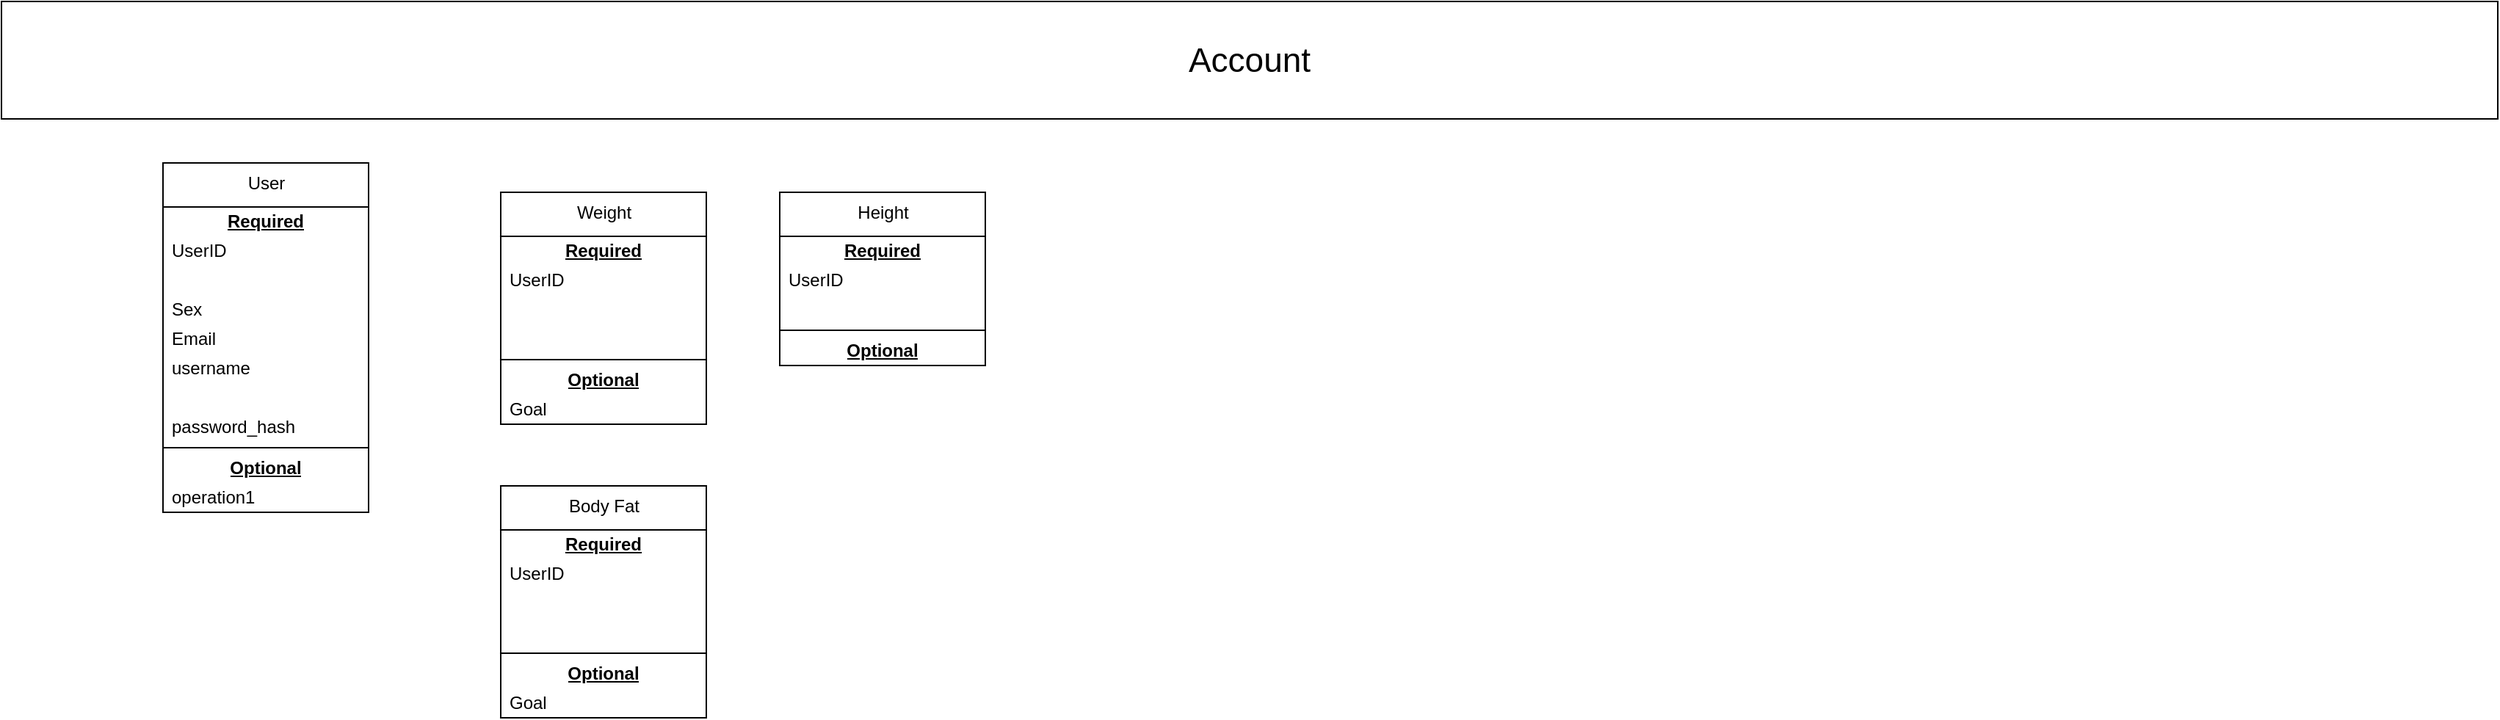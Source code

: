 <mxfile>
    <diagram id="tOQ1vpuITn7Qi8jTR4CR" name="Page-1">
        <mxGraphModel dx="1835" dy="1139" grid="1" gridSize="10" guides="1" tooltips="1" connect="1" arrows="1" fold="1" page="1" pageScale="1" pageWidth="1700" pageHeight="1100" math="0" shadow="0">
            <root>
                <mxCell id="0"/>
                <mxCell id="1" parent="0"/>
                <mxCell id="2" value="User" style="swimlane;fontStyle=0;align=center;verticalAlign=top;childLayout=stackLayout;horizontal=1;startSize=30;horizontalStack=0;resizeParent=1;resizeParentMax=0;resizeLast=0;collapsible=0;marginBottom=0;html=1;" vertex="1" parent="1">
                    <mxGeometry x="110" y="110" width="140" height="238" as="geometry"/>
                </mxCell>
                <mxCell id="3" value="&lt;b&gt;&lt;u&gt;Required&lt;/u&gt;&lt;/b&gt;" style="text;html=1;strokeColor=none;fillColor=none;align=center;verticalAlign=middle;spacingLeft=4;spacingRight=4;overflow=hidden;rotatable=0;points=[[0,0.5],[1,0.5]];portConstraint=eastwest;" vertex="1" parent="2">
                    <mxGeometry y="30" width="140" height="20" as="geometry"/>
                </mxCell>
                <mxCell id="14" value="UserID" style="text;html=1;strokeColor=none;fillColor=none;align=left;verticalAlign=middle;spacingLeft=4;spacingRight=4;overflow=hidden;rotatable=0;points=[[0,0.5],[1,0.5]];portConstraint=eastwest;" vertex="1" parent="2">
                    <mxGeometry y="50" width="140" height="20" as="geometry"/>
                </mxCell>
                <mxCell id="5" value="&lt;font color=&quot;#ffffff&quot;&gt;Name&lt;/font&gt;" style="text;html=1;strokeColor=none;fillColor=none;align=left;verticalAlign=middle;spacingLeft=4;spacingRight=4;overflow=hidden;rotatable=0;points=[[0,0.5],[1,0.5]];portConstraint=eastwest;fontColor=#808080;" vertex="1" parent="2">
                    <mxGeometry y="70" width="140" height="20" as="geometry"/>
                </mxCell>
                <mxCell id="6" value="Sex" style="text;html=1;strokeColor=none;fillColor=none;align=left;verticalAlign=middle;spacingLeft=4;spacingRight=4;overflow=hidden;rotatable=0;points=[[0,0.5],[1,0.5]];portConstraint=eastwest;" vertex="1" parent="2">
                    <mxGeometry y="90" width="140" height="20" as="geometry"/>
                </mxCell>
                <mxCell id="11" value="Email" style="text;html=1;strokeColor=none;fillColor=none;align=left;verticalAlign=middle;spacingLeft=4;spacingRight=4;overflow=hidden;rotatable=0;points=[[0,0.5],[1,0.5]];portConstraint=eastwest;" vertex="1" parent="2">
                    <mxGeometry y="110" width="140" height="20" as="geometry"/>
                </mxCell>
                <mxCell id="12" value="username" style="text;html=1;strokeColor=none;fillColor=none;align=left;verticalAlign=middle;spacingLeft=4;spacingRight=4;overflow=hidden;rotatable=0;points=[[0,0.5],[1,0.5]];portConstraint=eastwest;" vertex="1" parent="2">
                    <mxGeometry y="130" width="140" height="20" as="geometry"/>
                </mxCell>
                <mxCell id="43" value="&lt;font color=&quot;#ffffff&quot;&gt;DOB&lt;/font&gt;" style="text;html=1;strokeColor=none;fillColor=none;align=left;verticalAlign=middle;spacingLeft=4;spacingRight=4;overflow=hidden;rotatable=0;points=[[0,0.5],[1,0.5]];portConstraint=eastwest;fontColor=#808080;" vertex="1" parent="2">
                    <mxGeometry y="150" width="140" height="20" as="geometry"/>
                </mxCell>
                <mxCell id="13" value="password_hash" style="text;html=1;strokeColor=none;fillColor=none;align=left;verticalAlign=middle;spacingLeft=4;spacingRight=4;overflow=hidden;rotatable=0;points=[[0,0.5],[1,0.5]];portConstraint=eastwest;" vertex="1" parent="2">
                    <mxGeometry y="170" width="140" height="20" as="geometry"/>
                </mxCell>
                <mxCell id="7" value="" style="line;strokeWidth=1;fillColor=none;align=left;verticalAlign=middle;spacingTop=-1;spacingLeft=3;spacingRight=3;rotatable=0;labelPosition=right;points=[];portConstraint=eastwest;" vertex="1" parent="2">
                    <mxGeometry y="190" width="140" height="8" as="geometry"/>
                </mxCell>
                <mxCell id="8" value="&lt;b&gt;&lt;u&gt;Optional&lt;/u&gt;&lt;/b&gt;" style="text;html=1;strokeColor=none;fillColor=none;align=center;verticalAlign=middle;spacingLeft=4;spacingRight=4;overflow=hidden;rotatable=0;points=[[0,0.5],[1,0.5]];portConstraint=eastwest;" vertex="1" parent="2">
                    <mxGeometry y="198" width="140" height="20" as="geometry"/>
                </mxCell>
                <mxCell id="9" value="operation1" style="text;html=1;strokeColor=none;fillColor=none;align=left;verticalAlign=middle;spacingLeft=4;spacingRight=4;overflow=hidden;rotatable=0;points=[[0,0.5],[1,0.5]];portConstraint=eastwest;" vertex="1" parent="2">
                    <mxGeometry y="218" width="140" height="20" as="geometry"/>
                </mxCell>
                <mxCell id="10" value="&lt;font style=&quot;font-size: 23px;&quot;&gt;Account&lt;/font&gt;" style="rounded=0;whiteSpace=wrap;html=1;" vertex="1" parent="1">
                    <mxGeometry width="1700" height="80" as="geometry"/>
                </mxCell>
                <mxCell id="16" value="Weight" style="swimlane;fontStyle=0;align=center;verticalAlign=top;childLayout=stackLayout;horizontal=1;startSize=30;horizontalStack=0;resizeParent=1;resizeParentMax=0;resizeLast=0;collapsible=0;marginBottom=0;html=1;" vertex="1" parent="1">
                    <mxGeometry x="340" y="130" width="140" height="158" as="geometry"/>
                </mxCell>
                <mxCell id="17" value="&lt;b&gt;&lt;u&gt;Required&lt;/u&gt;&lt;/b&gt;" style="text;html=1;strokeColor=none;fillColor=none;align=center;verticalAlign=middle;spacingLeft=4;spacingRight=4;overflow=hidden;rotatable=0;points=[[0,0.5],[1,0.5]];portConstraint=eastwest;" vertex="1" parent="16">
                    <mxGeometry y="30" width="140" height="20" as="geometry"/>
                </mxCell>
                <mxCell id="18" value="UserID" style="text;html=1;strokeColor=none;fillColor=none;align=left;verticalAlign=middle;spacingLeft=4;spacingRight=4;overflow=hidden;rotatable=0;points=[[0,0.5],[1,0.5]];portConstraint=eastwest;" vertex="1" parent="16">
                    <mxGeometry y="50" width="140" height="20" as="geometry"/>
                </mxCell>
                <mxCell id="19" value="&lt;font color=&quot;#ffffff&quot;&gt;Weight&lt;/font&gt;" style="text;html=1;strokeColor=none;fillColor=none;align=left;verticalAlign=middle;spacingLeft=4;spacingRight=4;overflow=hidden;rotatable=0;points=[[0,0.5],[1,0.5]];portConstraint=eastwest;fontColor=#808080;" vertex="1" parent="16">
                    <mxGeometry y="70" width="140" height="20" as="geometry"/>
                </mxCell>
                <mxCell id="41" value="&lt;font color=&quot;#ffffff&quot;&gt;Date&lt;/font&gt;" style="text;html=1;strokeColor=none;fillColor=none;align=left;verticalAlign=middle;spacingLeft=4;spacingRight=4;overflow=hidden;rotatable=0;points=[[0,0.5],[1,0.5]];portConstraint=eastwest;fontColor=#808080;" vertex="1" parent="16">
                    <mxGeometry y="90" width="140" height="20" as="geometry"/>
                </mxCell>
                <mxCell id="24" value="" style="line;strokeWidth=1;fillColor=none;align=left;verticalAlign=middle;spacingTop=-1;spacingLeft=3;spacingRight=3;rotatable=0;labelPosition=right;points=[];portConstraint=eastwest;" vertex="1" parent="16">
                    <mxGeometry y="110" width="140" height="8" as="geometry"/>
                </mxCell>
                <mxCell id="25" value="&lt;b&gt;&lt;u&gt;Optional&lt;/u&gt;&lt;/b&gt;" style="text;html=1;strokeColor=none;fillColor=none;align=center;verticalAlign=middle;spacingLeft=4;spacingRight=4;overflow=hidden;rotatable=0;points=[[0,0.5],[1,0.5]];portConstraint=eastwest;" vertex="1" parent="16">
                    <mxGeometry y="118" width="140" height="20" as="geometry"/>
                </mxCell>
                <mxCell id="33" value="Goal" style="text;html=1;strokeColor=none;fillColor=none;align=left;verticalAlign=middle;spacingLeft=4;spacingRight=4;overflow=hidden;rotatable=0;points=[[0,0.5],[1,0.5]];portConstraint=eastwest;" vertex="1" parent="16">
                    <mxGeometry y="138" width="140" height="20" as="geometry"/>
                </mxCell>
                <mxCell id="27" value="Height" style="swimlane;fontStyle=0;align=center;verticalAlign=top;childLayout=stackLayout;horizontal=1;startSize=30;horizontalStack=0;resizeParent=1;resizeParentMax=0;resizeLast=0;collapsible=0;marginBottom=0;html=1;" vertex="1" parent="1">
                    <mxGeometry x="530" y="130" width="140" height="118" as="geometry"/>
                </mxCell>
                <mxCell id="28" value="&lt;b&gt;&lt;u&gt;Required&lt;/u&gt;&lt;/b&gt;" style="text;html=1;strokeColor=none;fillColor=none;align=center;verticalAlign=middle;spacingLeft=4;spacingRight=4;overflow=hidden;rotatable=0;points=[[0,0.5],[1,0.5]];portConstraint=eastwest;" vertex="1" parent="27">
                    <mxGeometry y="30" width="140" height="20" as="geometry"/>
                </mxCell>
                <mxCell id="29" value="UserID" style="text;html=1;strokeColor=none;fillColor=none;align=left;verticalAlign=middle;spacingLeft=4;spacingRight=4;overflow=hidden;rotatable=0;points=[[0,0.5],[1,0.5]];portConstraint=eastwest;" vertex="1" parent="27">
                    <mxGeometry y="50" width="140" height="20" as="geometry"/>
                </mxCell>
                <mxCell id="30" value="&lt;font color=&quot;#ffffff&quot;&gt;Height&lt;/font&gt;" style="text;html=1;strokeColor=none;fillColor=none;align=left;verticalAlign=middle;spacingLeft=4;spacingRight=4;overflow=hidden;rotatable=0;points=[[0,0.5],[1,0.5]];portConstraint=eastwest;fontColor=#808080;" vertex="1" parent="27">
                    <mxGeometry y="70" width="140" height="20" as="geometry"/>
                </mxCell>
                <mxCell id="31" value="" style="line;strokeWidth=1;fillColor=none;align=left;verticalAlign=middle;spacingTop=-1;spacingLeft=3;spacingRight=3;rotatable=0;labelPosition=right;points=[];portConstraint=eastwest;" vertex="1" parent="27">
                    <mxGeometry y="90" width="140" height="8" as="geometry"/>
                </mxCell>
                <mxCell id="32" value="&lt;b&gt;&lt;u&gt;Optional&lt;/u&gt;&lt;/b&gt;" style="text;html=1;strokeColor=none;fillColor=none;align=center;verticalAlign=middle;spacingLeft=4;spacingRight=4;overflow=hidden;rotatable=0;points=[[0,0.5],[1,0.5]];portConstraint=eastwest;" vertex="1" parent="27">
                    <mxGeometry y="98" width="140" height="20" as="geometry"/>
                </mxCell>
                <mxCell id="34" value="Body Fat" style="swimlane;fontStyle=0;align=center;verticalAlign=top;childLayout=stackLayout;horizontal=1;startSize=30;horizontalStack=0;resizeParent=1;resizeParentMax=0;resizeLast=0;collapsible=0;marginBottom=0;html=1;" vertex="1" parent="1">
                    <mxGeometry x="340" y="330" width="140" height="158" as="geometry"/>
                </mxCell>
                <mxCell id="35" value="&lt;b&gt;&lt;u&gt;Required&lt;/u&gt;&lt;/b&gt;" style="text;html=1;strokeColor=none;fillColor=none;align=center;verticalAlign=middle;spacingLeft=4;spacingRight=4;overflow=hidden;rotatable=0;points=[[0,0.5],[1,0.5]];portConstraint=eastwest;" vertex="1" parent="34">
                    <mxGeometry y="30" width="140" height="20" as="geometry"/>
                </mxCell>
                <mxCell id="36" value="UserID" style="text;html=1;strokeColor=none;fillColor=none;align=left;verticalAlign=middle;spacingLeft=4;spacingRight=4;overflow=hidden;rotatable=0;points=[[0,0.5],[1,0.5]];portConstraint=eastwest;" vertex="1" parent="34">
                    <mxGeometry y="50" width="140" height="20" as="geometry"/>
                </mxCell>
                <mxCell id="37" value="&lt;font color=&quot;#ffffff&quot;&gt;BodyFat%&lt;/font&gt;" style="text;html=1;strokeColor=none;fillColor=none;align=left;verticalAlign=middle;spacingLeft=4;spacingRight=4;overflow=hidden;rotatable=0;points=[[0,0.5],[1,0.5]];portConstraint=eastwest;fontColor=#808080;" vertex="1" parent="34">
                    <mxGeometry y="70" width="140" height="20" as="geometry"/>
                </mxCell>
                <mxCell id="42" value="&lt;font color=&quot;#ffffff&quot;&gt;Date&lt;/font&gt;" style="text;html=1;strokeColor=none;fillColor=none;align=left;verticalAlign=middle;spacingLeft=4;spacingRight=4;overflow=hidden;rotatable=0;points=[[0,0.5],[1,0.5]];portConstraint=eastwest;fontColor=#808080;" vertex="1" parent="34">
                    <mxGeometry y="90" width="140" height="20" as="geometry"/>
                </mxCell>
                <mxCell id="38" value="" style="line;strokeWidth=1;fillColor=none;align=left;verticalAlign=middle;spacingTop=-1;spacingLeft=3;spacingRight=3;rotatable=0;labelPosition=right;points=[];portConstraint=eastwest;" vertex="1" parent="34">
                    <mxGeometry y="110" width="140" height="8" as="geometry"/>
                </mxCell>
                <mxCell id="39" value="&lt;b&gt;&lt;u&gt;Optional&lt;/u&gt;&lt;/b&gt;" style="text;html=1;strokeColor=none;fillColor=none;align=center;verticalAlign=middle;spacingLeft=4;spacingRight=4;overflow=hidden;rotatable=0;points=[[0,0.5],[1,0.5]];portConstraint=eastwest;" vertex="1" parent="34">
                    <mxGeometry y="118" width="140" height="20" as="geometry"/>
                </mxCell>
                <mxCell id="40" value="Goal" style="text;html=1;strokeColor=none;fillColor=none;align=left;verticalAlign=middle;spacingLeft=4;spacingRight=4;overflow=hidden;rotatable=0;points=[[0,0.5],[1,0.5]];portConstraint=eastwest;" vertex="1" parent="34">
                    <mxGeometry y="138" width="140" height="20" as="geometry"/>
                </mxCell>
            </root>
        </mxGraphModel>
    </diagram>
</mxfile>